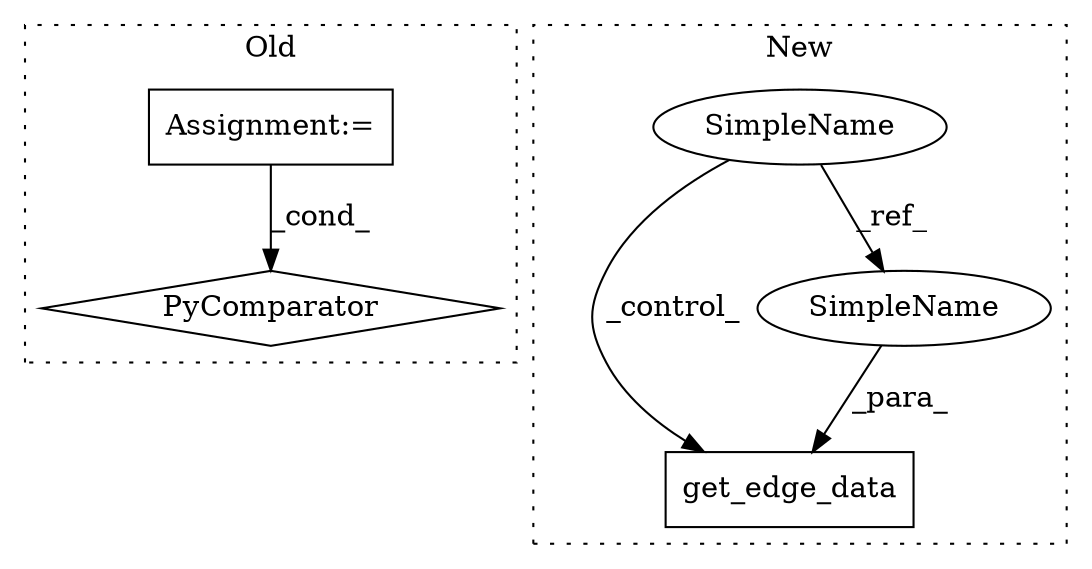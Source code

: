 digraph G {
subgraph cluster0 {
1 [label="PyComparator" a="113" s="13381" l="41" shape="diamond"];
4 [label="Assignment:=" a="7" s="13381" l="41" shape="box"];
label = "Old";
style="dotted";
}
subgraph cluster1 {
2 [label="get_edge_data" a="32" s="13176,13195" l="14,1" shape="box"];
3 [label="SimpleName" a="42" s="13059" l="1" shape="ellipse"];
5 [label="SimpleName" a="42" s="13194" l="1" shape="ellipse"];
label = "New";
style="dotted";
}
3 -> 2 [label="_control_"];
3 -> 5 [label="_ref_"];
4 -> 1 [label="_cond_"];
5 -> 2 [label="_para_"];
}